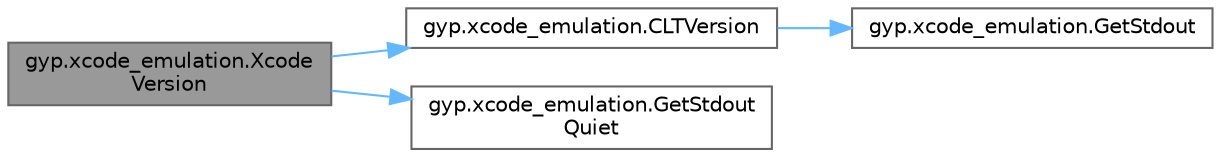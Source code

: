 digraph "gyp.xcode_emulation.XcodeVersion"
{
 // LATEX_PDF_SIZE
  bgcolor="transparent";
  edge [fontname=Helvetica,fontsize=10,labelfontname=Helvetica,labelfontsize=10];
  node [fontname=Helvetica,fontsize=10,shape=box,height=0.2,width=0.4];
  rankdir="LR";
  Node1 [id="Node000001",label="gyp.xcode_emulation.Xcode\lVersion",height=0.2,width=0.4,color="gray40", fillcolor="grey60", style="filled", fontcolor="black",tooltip=" "];
  Node1 -> Node2 [id="edge7_Node000001_Node000002",color="steelblue1",style="solid",tooltip=" "];
  Node2 [id="Node000002",label="gyp.xcode_emulation.CLTVersion",height=0.2,width=0.4,color="grey40", fillcolor="white", style="filled",URL="$namespacegyp_1_1xcode__emulation.html#a6181e86c098369dc23a157dcfd23853b",tooltip=" "];
  Node2 -> Node3 [id="edge8_Node000002_Node000003",color="steelblue1",style="solid",tooltip=" "];
  Node3 [id="Node000003",label="gyp.xcode_emulation.GetStdout",height=0.2,width=0.4,color="grey40", fillcolor="white", style="filled",URL="$namespacegyp_1_1xcode__emulation.html#aabad68c9d4c7da2ff4321c00e587657d",tooltip=" "];
  Node1 -> Node4 [id="edge9_Node000001_Node000004",color="steelblue1",style="solid",tooltip=" "];
  Node4 [id="Node000004",label="gyp.xcode_emulation.GetStdout\lQuiet",height=0.2,width=0.4,color="grey40", fillcolor="white", style="filled",URL="$namespacegyp_1_1xcode__emulation.html#a5b8393af614b0e40a6da0f9329f03957",tooltip=" "];
}
